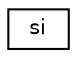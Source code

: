 digraph "Graphical Class Hierarchy"
{
  edge [fontname="Helvetica",fontsize="10",labelfontname="Helvetica",labelfontsize="10"];
  node [fontname="Helvetica",fontsize="10",shape=record];
  rankdir="LR";
  Node1 [label="si",height=0.2,width=0.4,color="black", fillcolor="white", style="filled",URL="$structsi.html"];
}
